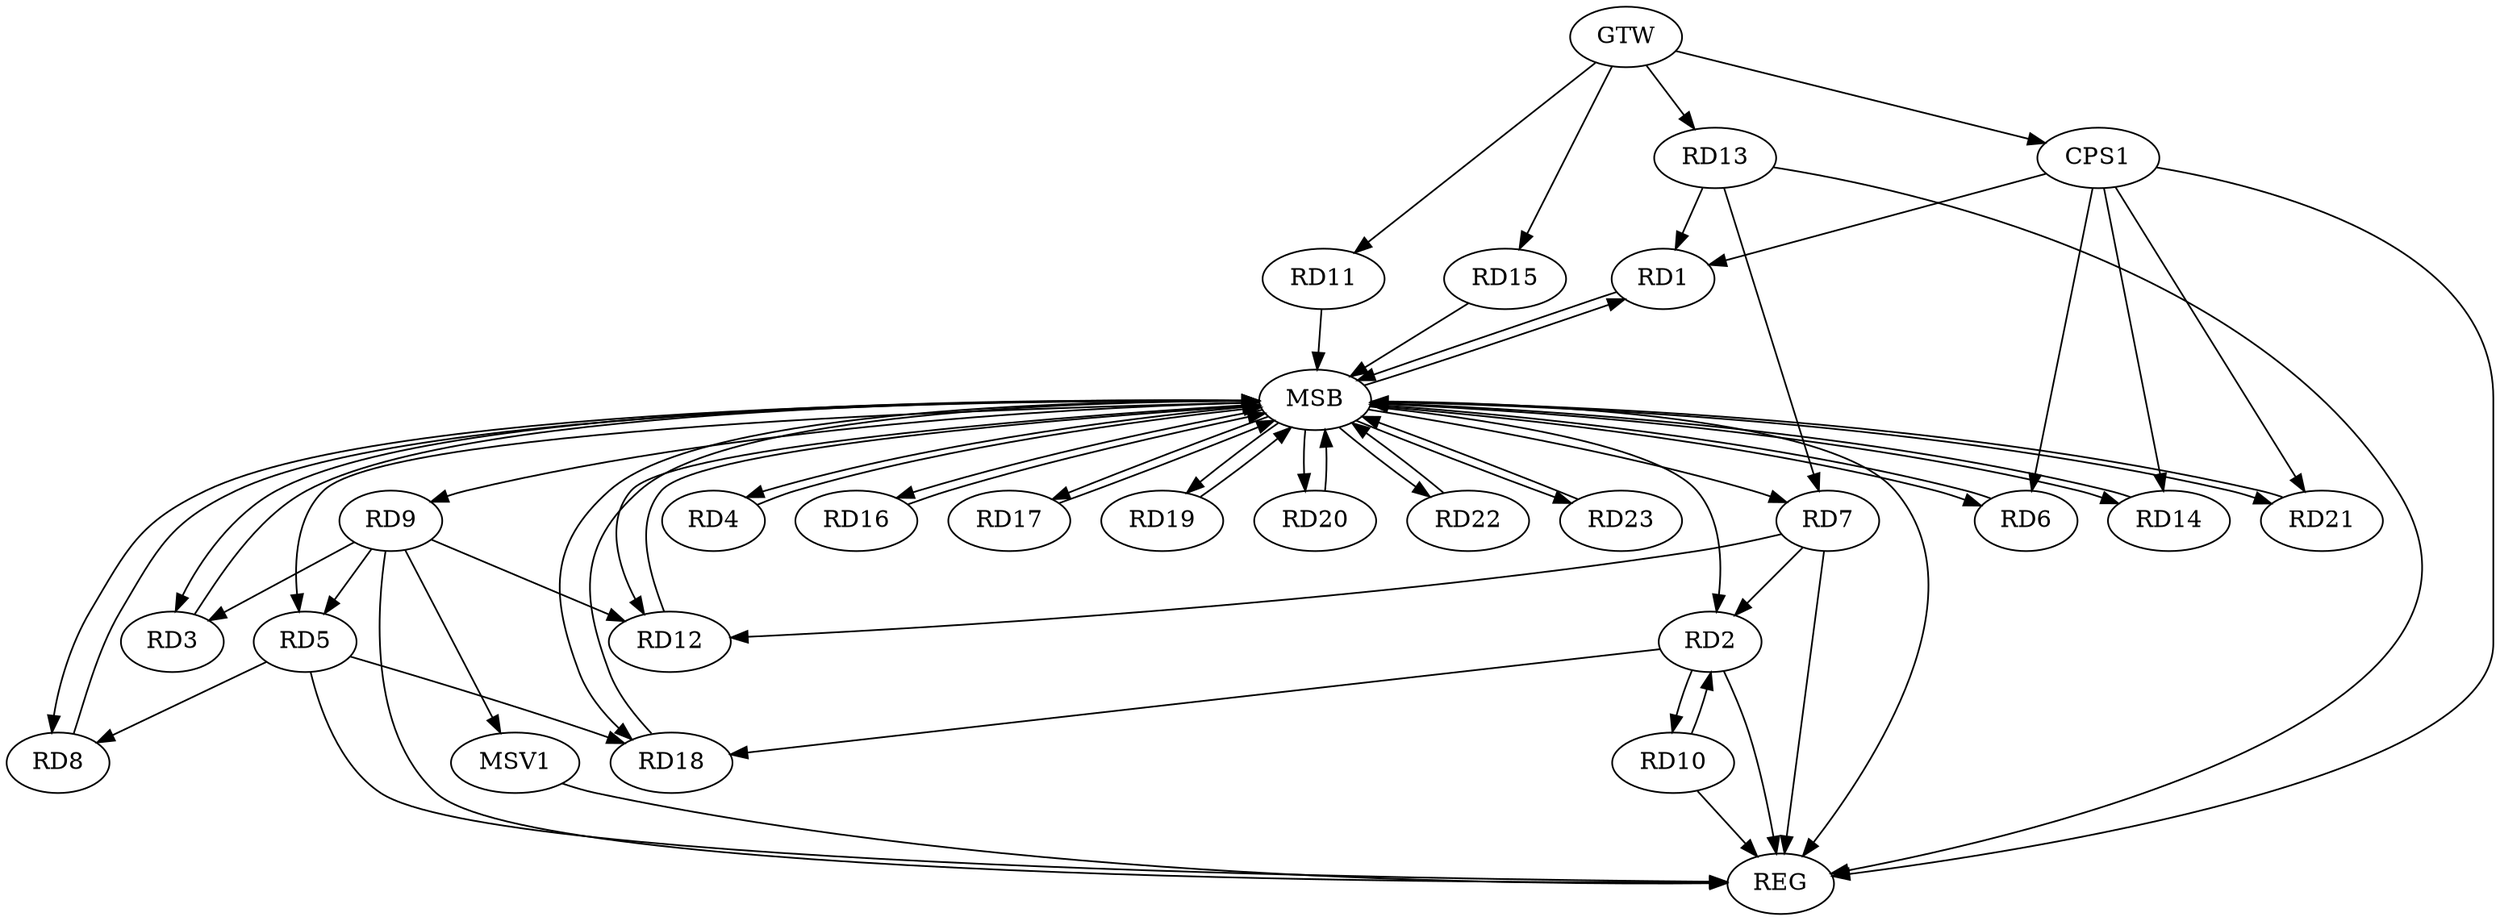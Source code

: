 strict digraph G {
  RD1 [ label="RD1" ];
  RD2 [ label="RD2" ];
  RD3 [ label="RD3" ];
  RD4 [ label="RD4" ];
  RD5 [ label="RD5" ];
  RD6 [ label="RD6" ];
  RD7 [ label="RD7" ];
  RD8 [ label="RD8" ];
  RD9 [ label="RD9" ];
  RD10 [ label="RD10" ];
  RD11 [ label="RD11" ];
  RD12 [ label="RD12" ];
  RD13 [ label="RD13" ];
  RD14 [ label="RD14" ];
  RD15 [ label="RD15" ];
  RD16 [ label="RD16" ];
  RD17 [ label="RD17" ];
  RD18 [ label="RD18" ];
  RD19 [ label="RD19" ];
  RD20 [ label="RD20" ];
  RD21 [ label="RD21" ];
  RD22 [ label="RD22" ];
  RD23 [ label="RD23" ];
  CPS1 [ label="CPS1" ];
  GTW [ label="GTW" ];
  REG [ label="REG" ];
  MSB [ label="MSB" ];
  MSV1 [ label="MSV1" ];
  RD13 -> RD1;
  RD7 -> RD2;
  RD2 -> RD10;
  RD10 -> RD2;
  RD2 -> RD18;
  RD9 -> RD3;
  RD5 -> RD8;
  RD9 -> RD5;
  RD5 -> RD18;
  RD7 -> RD12;
  RD13 -> RD7;
  RD9 -> RD12;
  CPS1 -> RD6;
  CPS1 -> RD21;
  CPS1 -> RD1;
  CPS1 -> RD14;
  GTW -> RD11;
  GTW -> RD13;
  GTW -> RD15;
  GTW -> CPS1;
  RD2 -> REG;
  RD5 -> REG;
  RD7 -> REG;
  RD9 -> REG;
  RD10 -> REG;
  RD13 -> REG;
  CPS1 -> REG;
  RD1 -> MSB;
  MSB -> RD5;
  MSB -> RD12;
  MSB -> RD16;
  MSB -> REG;
  RD3 -> MSB;
  MSB -> RD6;
  MSB -> RD9;
  RD4 -> MSB;
  MSB -> RD1;
  MSB -> RD8;
  RD6 -> MSB;
  RD8 -> MSB;
  MSB -> RD3;
  MSB -> RD7;
  MSB -> RD14;
  RD11 -> MSB;
  MSB -> RD2;
  MSB -> RD4;
  MSB -> RD17;
  RD12 -> MSB;
  MSB -> RD18;
  MSB -> RD19;
  RD14 -> MSB;
  MSB -> RD21;
  RD15 -> MSB;
  RD16 -> MSB;
  MSB -> RD23;
  RD17 -> MSB;
  RD18 -> MSB;
  MSB -> RD22;
  RD19 -> MSB;
  RD20 -> MSB;
  RD21 -> MSB;
  RD22 -> MSB;
  MSB -> RD20;
  RD23 -> MSB;
  RD9 -> MSV1;
  MSV1 -> REG;
}
